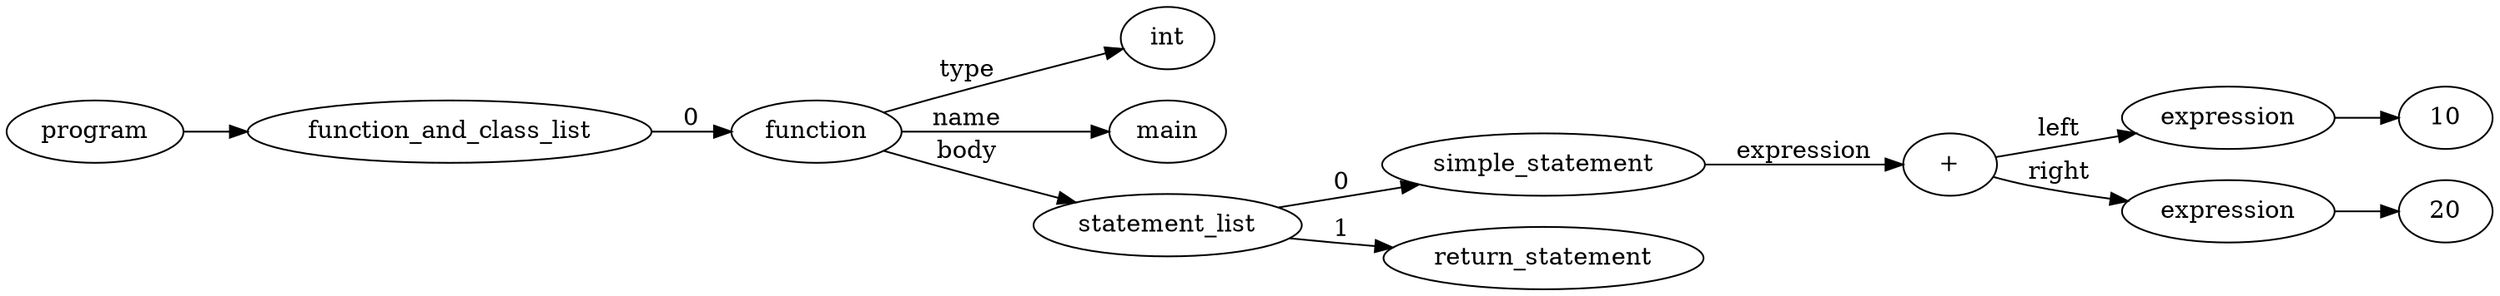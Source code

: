digraph ObjectiveC { rankdir="LR";
10[label="program"];
10->9;
9[label="function_and_class_list"];
9->8[label="0"];
8[label="function"];
8->0[label="type"];
0[label="int"];
8->8.1 [label="name"];
8.1 [label="main"];
8->7[label="body"];
7[label="statement_list"];
7->6[label="0"];
6[label="simple_statement"];
6->5[label="expression"];
5[label="expression"];
5[label="+"];
5->2[label="left"];
2[label="expression"];
2->1;
1[label="10"];
5->4[label="right"];
4[label="expression"];
4->3;
3[label="20"];
7->21[label="1"];
21[label="return_statement"];
}
